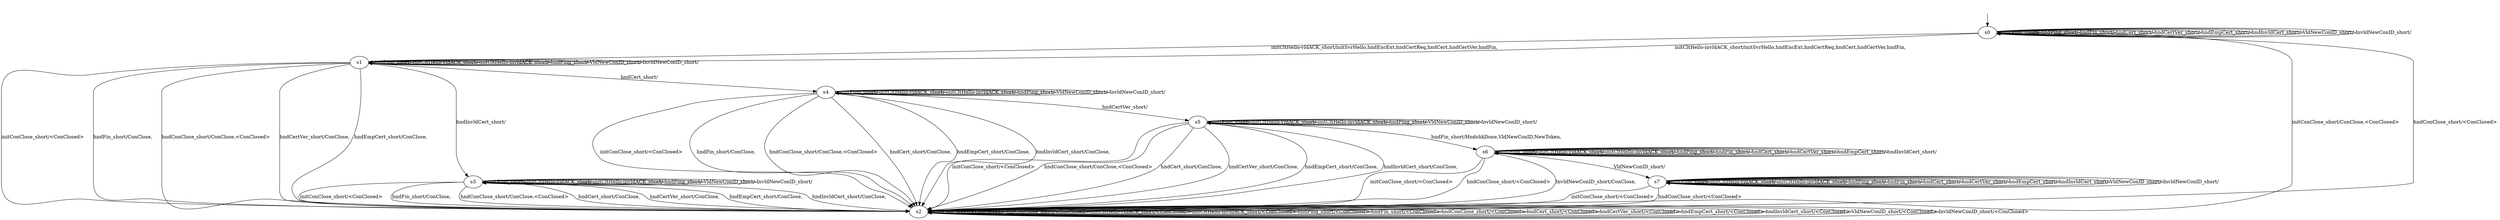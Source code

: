 digraph "msquicModels/msquic-BWCA-s-1/learnedModel" {
s0 [label=s0];
s1 [label=s1];
s2 [label=s2];
s3 [label=s3];
s4 [label=s4];
s5 [label=s5];
s6 [label=s6];
s7 [label=s7];
s0 -> s0  [label="initPing_short/ "];
s0 -> s2  [label="initConClose_short/ConClose,<ConClosed> "];
s0 -> s1  [label="initCltHello-vldACK_short/initSvrHello,hndEncExt,hndCertReq,hndCert,hndCertVer,hndFin, "];
s0 -> s1  [label="initCltHello-invldACK_short/initSvrHello,hndEncExt,hndCertReq,hndCert,hndCertVer,hndFin, "];
s0 -> s0  [label="hndPing_short/ "];
s0 -> s0  [label="hndFin_short/ "];
s0 -> s2  [label="hndConClose_short/<ConClosed> "];
s0 -> s0  [label="hndCert_short/ "];
s0 -> s0  [label="hndCertVer_short/ "];
s0 -> s0  [label="hndEmpCert_short/ "];
s0 -> s0  [label="hndInvldCert_short/ "];
s0 -> s0  [label="VldNewConID_short/ "];
s0 -> s0  [label="InvldNewConID_short/ "];
s1 -> s1  [label="initPing_short/ "];
s1 -> s2  [label="initConClose_short/<ConClosed> "];
s1 -> s1  [label="initCltHello-vldACK_short/ "];
s1 -> s1  [label="initCltHello-invldACK_short/ "];
s1 -> s1  [label="hndPing_short/ "];
s1 -> s2  [label="hndFin_short/ConClose, "];
s1 -> s2  [label="hndConClose_short/ConClose,<ConClosed> "];
s1 -> s4  [label="hndCert_short/ "];
s1 -> s2  [label="hndCertVer_short/ConClose, "];
s1 -> s2  [label="hndEmpCert_short/ConClose, "];
s1 -> s3  [label="hndInvldCert_short/ "];
s1 -> s1  [label="VldNewConID_short/ "];
s1 -> s1  [label="InvldNewConID_short/ "];
s2 -> s2  [label="initPing_short/<ConClosed> "];
s2 -> s2  [label="initConClose_short/<ConClosed> "];
s2 -> s2  [label="initCltHello-vldACK_short/<ConClosed> "];
s2 -> s2  [label="initCltHello-invldACK_short/<ConClosed> "];
s2 -> s2  [label="hndPing_short/<ConClosed> "];
s2 -> s2  [label="hndFin_short/<ConClosed> "];
s2 -> s2  [label="hndConClose_short/<ConClosed> "];
s2 -> s2  [label="hndCert_short/<ConClosed> "];
s2 -> s2  [label="hndCertVer_short/<ConClosed> "];
s2 -> s2  [label="hndEmpCert_short/<ConClosed> "];
s2 -> s2  [label="hndInvldCert_short/<ConClosed> "];
s2 -> s2  [label="VldNewConID_short/<ConClosed> "];
s2 -> s2  [label="InvldNewConID_short/<ConClosed> "];
s3 -> s3  [label="initPing_short/ "];
s3 -> s2  [label="initConClose_short/<ConClosed> "];
s3 -> s3  [label="initCltHello-vldACK_short/ "];
s3 -> s3  [label="initCltHello-invldACK_short/ "];
s3 -> s3  [label="hndPing_short/ "];
s3 -> s2  [label="hndFin_short/ConClose, "];
s3 -> s2  [label="hndConClose_short/ConClose,<ConClosed> "];
s3 -> s2  [label="hndCert_short/ConClose, "];
s3 -> s2  [label="hndCertVer_short/ConClose, "];
s3 -> s2  [label="hndEmpCert_short/ConClose, "];
s3 -> s2  [label="hndInvldCert_short/ConClose, "];
s3 -> s3  [label="VldNewConID_short/ "];
s3 -> s3  [label="InvldNewConID_short/ "];
s4 -> s4  [label="initPing_short/ "];
s4 -> s2  [label="initConClose_short/<ConClosed> "];
s4 -> s4  [label="initCltHello-vldACK_short/ "];
s4 -> s4  [label="initCltHello-invldACK_short/ "];
s4 -> s4  [label="hndPing_short/ "];
s4 -> s2  [label="hndFin_short/ConClose, "];
s4 -> s2  [label="hndConClose_short/ConClose,<ConClosed> "];
s4 -> s2  [label="hndCert_short/ConClose, "];
s4 -> s5  [label="hndCertVer_short/ "];
s4 -> s2  [label="hndEmpCert_short/ConClose, "];
s4 -> s2  [label="hndInvldCert_short/ConClose, "];
s4 -> s4  [label="VldNewConID_short/ "];
s4 -> s4  [label="InvldNewConID_short/ "];
s5 -> s5  [label="initPing_short/ "];
s5 -> s2  [label="initConClose_short/<ConClosed> "];
s5 -> s5  [label="initCltHello-vldACK_short/ "];
s5 -> s5  [label="initCltHello-invldACK_short/ "];
s5 -> s5  [label="hndPing_short/ "];
s5 -> s6  [label="hndFin_short/HndshkDone,VldNewConID,NewToken, "];
s5 -> s2  [label="hndConClose_short/ConClose,<ConClosed> "];
s5 -> s2  [label="hndCert_short/ConClose, "];
s5 -> s2  [label="hndCertVer_short/ConClose, "];
s5 -> s2  [label="hndEmpCert_short/ConClose, "];
s5 -> s2  [label="hndInvldCert_short/ConClose, "];
s5 -> s5  [label="VldNewConID_short/ "];
s5 -> s5  [label="InvldNewConID_short/ "];
s6 -> s6  [label="initPing_short/ "];
s6 -> s2  [label="initConClose_short/<ConClosed> "];
s6 -> s6  [label="initCltHello-vldACK_short/ "];
s6 -> s6  [label="initCltHello-invldACK_short/ "];
s6 -> s6  [label="hndPing_short/ "];
s6 -> s6  [label="hndFin_short/ "];
s6 -> s2  [label="hndConClose_short/<ConClosed> "];
s6 -> s6  [label="hndCert_short/ "];
s6 -> s6  [label="hndCertVer_short/ "];
s6 -> s6  [label="hndEmpCert_short/ "];
s6 -> s6  [label="hndInvldCert_short/ "];
s6 -> s7  [label="VldNewConID_short/ "];
s6 -> s2  [label="InvldNewConID_short/ConClose, "];
s7 -> s7  [label="initPing_short/ "];
s7 -> s2  [label="initConClose_short/<ConClosed> "];
s7 -> s7  [label="initCltHello-vldACK_short/ "];
s7 -> s7  [label="initCltHello-invldACK_short/ "];
s7 -> s7  [label="hndPing_short/ "];
s7 -> s7  [label="hndFin_short/ "];
s7 -> s2  [label="hndConClose_short/<ConClosed> "];
s7 -> s7  [label="hndCert_short/ "];
s7 -> s7  [label="hndCertVer_short/ "];
s7 -> s7  [label="hndEmpCert_short/ "];
s7 -> s7  [label="hndInvldCert_short/ "];
s7 -> s7  [label="VldNewConID_short/ "];
s7 -> s7  [label="InvldNewConID_short/ "];
__start0 [label="", shape=none];
__start0 -> s0  [label=""];
}
